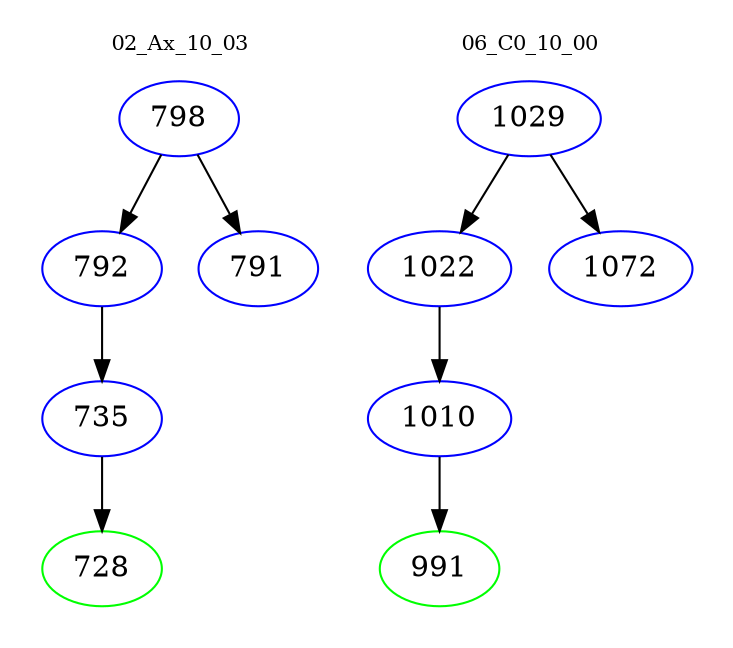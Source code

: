 digraph{
subgraph cluster_0 {
color = white
label = "02_Ax_10_03";
fontsize=10;
T0_798 [label="798", color="blue"]
T0_798 -> T0_792 [color="black"]
T0_792 [label="792", color="blue"]
T0_792 -> T0_735 [color="black"]
T0_735 [label="735", color="blue"]
T0_735 -> T0_728 [color="black"]
T0_728 [label="728", color="green"]
T0_798 -> T0_791 [color="black"]
T0_791 [label="791", color="blue"]
}
subgraph cluster_1 {
color = white
label = "06_C0_10_00";
fontsize=10;
T1_1029 [label="1029", color="blue"]
T1_1029 -> T1_1022 [color="black"]
T1_1022 [label="1022", color="blue"]
T1_1022 -> T1_1010 [color="black"]
T1_1010 [label="1010", color="blue"]
T1_1010 -> T1_991 [color="black"]
T1_991 [label="991", color="green"]
T1_1029 -> T1_1072 [color="black"]
T1_1072 [label="1072", color="blue"]
}
}
